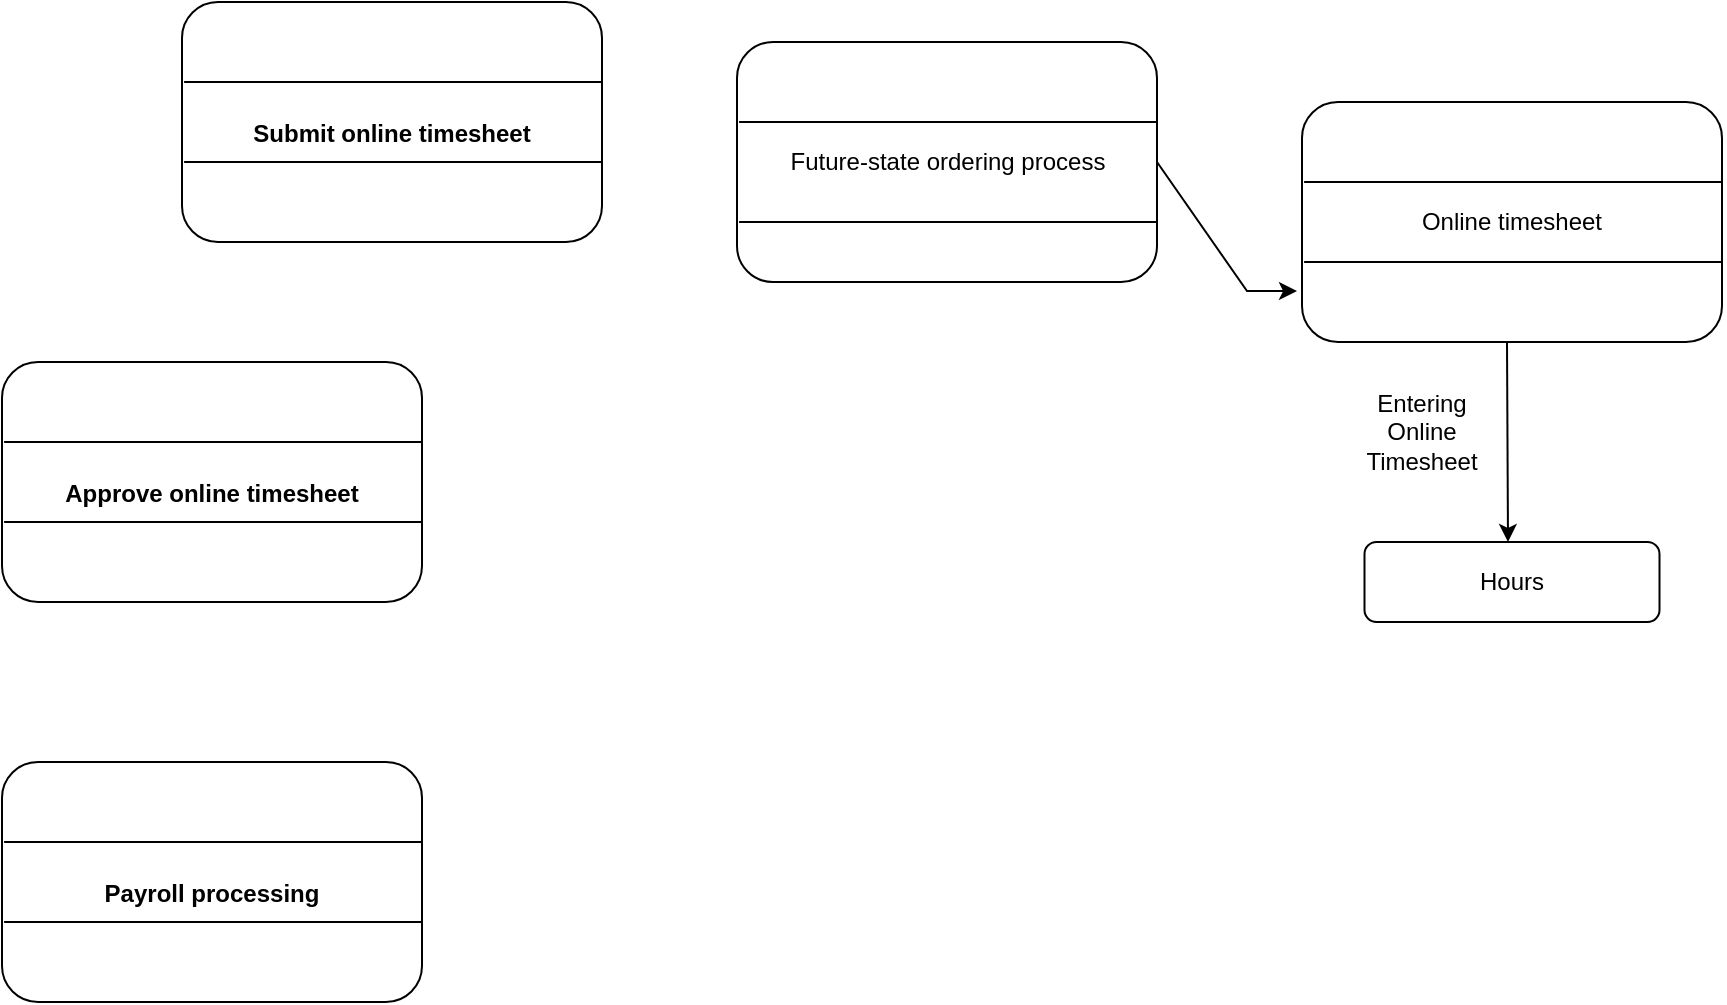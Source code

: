 <mxfile version="18.1.1" type="github">
  <diagram id="bfzW_d-6oRnT0RZYZXPe" name="Page-1">
    <mxGraphModel dx="2062" dy="1154" grid="1" gridSize="10" guides="1" tooltips="1" connect="1" arrows="1" fold="1" page="1" pageScale="1" pageWidth="850" pageHeight="1100" math="0" shadow="0">
      <root>
        <mxCell id="0" />
        <mxCell id="1" parent="0" />
        <mxCell id="C1VxZ8XKzOwLKLjluhn4-1" value="Future-state ordering process" style="rounded=1;whiteSpace=wrap;html=1;" parent="1" vertex="1">
          <mxGeometry x="597.5" y="310" width="210" height="120" as="geometry" />
        </mxCell>
        <mxCell id="C1VxZ8XKzOwLKLjluhn4-3" value="" style="endArrow=none;html=1;rounded=0;entryX=0.005;entryY=0.375;entryDx=0;entryDy=0;entryPerimeter=0;" parent="1" edge="1">
          <mxGeometry width="50" height="50" relative="1" as="geometry">
            <mxPoint x="807.5" y="400" as="sourcePoint" />
            <mxPoint x="598.55" y="400" as="targetPoint" />
          </mxGeometry>
        </mxCell>
        <mxCell id="C1VxZ8XKzOwLKLjluhn4-4" value="" style="endArrow=none;html=1;rounded=0;entryX=0.005;entryY=0.375;entryDx=0;entryDy=0;entryPerimeter=0;" parent="1" edge="1">
          <mxGeometry width="50" height="50" relative="1" as="geometry">
            <mxPoint x="807.5" y="350" as="sourcePoint" />
            <mxPoint x="598.55" y="350" as="targetPoint" />
          </mxGeometry>
        </mxCell>
        <mxCell id="CTv8oxXGDEYDJd2_GDpg-41" value="" style="endArrow=classic;html=1;rounded=0;entryX=0;entryY=0.576;entryDx=0;entryDy=0;exitX=1;exitY=0.5;exitDx=0;exitDy=0;entryPerimeter=0;" edge="1" parent="1" source="C1VxZ8XKzOwLKLjluhn4-1">
          <mxGeometry width="50" height="50" relative="1" as="geometry">
            <mxPoint x="807.5" y="434.54" as="sourcePoint" />
            <mxPoint x="877.5" y="434.56" as="targetPoint" />
            <Array as="points">
              <mxPoint x="852.5" y="434.54" />
            </Array>
          </mxGeometry>
        </mxCell>
        <mxCell id="CTv8oxXGDEYDJd2_GDpg-48" value="" style="endArrow=classic;html=1;rounded=0;exitX=0.5;exitY=1;exitDx=0;exitDy=0;" edge="1" parent="1">
          <mxGeometry width="50" height="50" relative="1" as="geometry">
            <mxPoint x="982.5" y="460" as="sourcePoint" />
            <mxPoint x="983" y="560" as="targetPoint" />
          </mxGeometry>
        </mxCell>
        <mxCell id="CTv8oxXGDEYDJd2_GDpg-50" value="Entering Online Timesheet" style="text;html=1;strokeColor=none;fillColor=none;align=center;verticalAlign=middle;whiteSpace=wrap;rounded=0;" vertex="1" parent="1">
          <mxGeometry x="910" y="490" width="60" height="30" as="geometry" />
        </mxCell>
        <mxCell id="CTv8oxXGDEYDJd2_GDpg-51" value="&lt;span style=&quot;&quot;&gt;Online timesheet&lt;/span&gt;" style="rounded=1;whiteSpace=wrap;html=1;" vertex="1" parent="1">
          <mxGeometry x="880" y="340" width="210" height="120" as="geometry" />
        </mxCell>
        <mxCell id="CTv8oxXGDEYDJd2_GDpg-52" value="" style="endArrow=none;html=1;rounded=0;entryX=0.005;entryY=0.375;entryDx=0;entryDy=0;entryPerimeter=0;" edge="1" parent="1">
          <mxGeometry width="50" height="50" relative="1" as="geometry">
            <mxPoint x="1090.0" y="420" as="sourcePoint" />
            <mxPoint x="881.05" y="420" as="targetPoint" />
          </mxGeometry>
        </mxCell>
        <mxCell id="CTv8oxXGDEYDJd2_GDpg-53" value="" style="endArrow=none;html=1;rounded=0;entryX=0.005;entryY=0.375;entryDx=0;entryDy=0;entryPerimeter=0;" edge="1" parent="1">
          <mxGeometry width="50" height="50" relative="1" as="geometry">
            <mxPoint x="1090.0" y="380" as="sourcePoint" />
            <mxPoint x="881.05" y="380" as="targetPoint" />
          </mxGeometry>
        </mxCell>
        <mxCell id="CTv8oxXGDEYDJd2_GDpg-54" value="" style="rounded=1;whiteSpace=wrap;html=1;" vertex="1" parent="1">
          <mxGeometry x="911.25" y="560" width="147.5" height="40" as="geometry" />
        </mxCell>
        <mxCell id="CTv8oxXGDEYDJd2_GDpg-55" value="Hours" style="text;html=1;strokeColor=none;fillColor=none;align=center;verticalAlign=middle;whiteSpace=wrap;rounded=0;" vertex="1" parent="1">
          <mxGeometry x="955" y="565" width="60" height="30" as="geometry" />
        </mxCell>
        <mxCell id="CTv8oxXGDEYDJd2_GDpg-56" value="&lt;p style=&quot;margin-bottom:0cm&quot; class=&quot;MsoNormal&quot;&gt;&lt;b&gt;Approve online timesheet&lt;/b&gt;&lt;span style=&quot;color:#984806;mso-themecolor:accent6;mso-themeshade:128&quot;&gt;&lt;/span&gt;&lt;/p&gt;" style="rounded=1;whiteSpace=wrap;html=1;" vertex="1" parent="1">
          <mxGeometry x="230" y="470" width="210" height="120" as="geometry" />
        </mxCell>
        <mxCell id="CTv8oxXGDEYDJd2_GDpg-57" value="" style="endArrow=none;html=1;rounded=0;entryX=0.005;entryY=0.375;entryDx=0;entryDy=0;entryPerimeter=0;" edge="1" parent="1">
          <mxGeometry width="50" height="50" relative="1" as="geometry">
            <mxPoint x="440" y="550" as="sourcePoint" />
            <mxPoint x="231.05" y="550" as="targetPoint" />
          </mxGeometry>
        </mxCell>
        <mxCell id="CTv8oxXGDEYDJd2_GDpg-58" value="" style="endArrow=none;html=1;rounded=0;entryX=0.005;entryY=0.375;entryDx=0;entryDy=0;entryPerimeter=0;" edge="1" parent="1">
          <mxGeometry width="50" height="50" relative="1" as="geometry">
            <mxPoint x="440" y="510" as="sourcePoint" />
            <mxPoint x="231.05" y="510" as="targetPoint" />
          </mxGeometry>
        </mxCell>
        <mxCell id="CTv8oxXGDEYDJd2_GDpg-59" value="&lt;p style=&quot;margin-bottom:0cm&quot; class=&quot;MsoNormal&quot;&gt;&lt;b&gt;Submit online timesheet&lt;/b&gt;&lt;/p&gt;" style="rounded=1;whiteSpace=wrap;html=1;" vertex="1" parent="1">
          <mxGeometry x="320" y="290" width="210" height="120" as="geometry" />
        </mxCell>
        <mxCell id="CTv8oxXGDEYDJd2_GDpg-60" value="" style="endArrow=none;html=1;rounded=0;entryX=0.005;entryY=0.375;entryDx=0;entryDy=0;entryPerimeter=0;" edge="1" parent="1">
          <mxGeometry width="50" height="50" relative="1" as="geometry">
            <mxPoint x="530" y="370" as="sourcePoint" />
            <mxPoint x="321.05" y="370" as="targetPoint" />
          </mxGeometry>
        </mxCell>
        <mxCell id="CTv8oxXGDEYDJd2_GDpg-61" value="" style="endArrow=none;html=1;rounded=0;entryX=0.005;entryY=0.375;entryDx=0;entryDy=0;entryPerimeter=0;" edge="1" parent="1">
          <mxGeometry width="50" height="50" relative="1" as="geometry">
            <mxPoint x="530" y="330" as="sourcePoint" />
            <mxPoint x="321.05" y="330" as="targetPoint" />
          </mxGeometry>
        </mxCell>
        <mxCell id="CTv8oxXGDEYDJd2_GDpg-62" value="&lt;p style=&quot;margin-bottom:0cm&quot; class=&quot;MsoNormal&quot;&gt;&lt;b&gt;Payroll&lt;/b&gt;&lt;span style=&quot;color:#984806;mso-themecolor:accent6;mso-themeshade:128&quot;&gt; &lt;/span&gt;&lt;b&gt;processing&lt;/b&gt;&lt;span style=&quot;color:#984806;mso-themecolor:accent6;mso-themeshade:128&quot;&gt;&lt;/span&gt;&lt;/p&gt;" style="rounded=1;whiteSpace=wrap;html=1;" vertex="1" parent="1">
          <mxGeometry x="230" y="670" width="210" height="120" as="geometry" />
        </mxCell>
        <mxCell id="CTv8oxXGDEYDJd2_GDpg-63" value="" style="endArrow=none;html=1;rounded=0;entryX=0.005;entryY=0.375;entryDx=0;entryDy=0;entryPerimeter=0;" edge="1" parent="1">
          <mxGeometry width="50" height="50" relative="1" as="geometry">
            <mxPoint x="440" y="750" as="sourcePoint" />
            <mxPoint x="231.05" y="750" as="targetPoint" />
          </mxGeometry>
        </mxCell>
        <mxCell id="CTv8oxXGDEYDJd2_GDpg-64" value="" style="endArrow=none;html=1;rounded=0;entryX=0.005;entryY=0.375;entryDx=0;entryDy=0;entryPerimeter=0;" edge="1" parent="1">
          <mxGeometry width="50" height="50" relative="1" as="geometry">
            <mxPoint x="440" y="710" as="sourcePoint" />
            <mxPoint x="231.05" y="710" as="targetPoint" />
          </mxGeometry>
        </mxCell>
      </root>
    </mxGraphModel>
  </diagram>
</mxfile>
